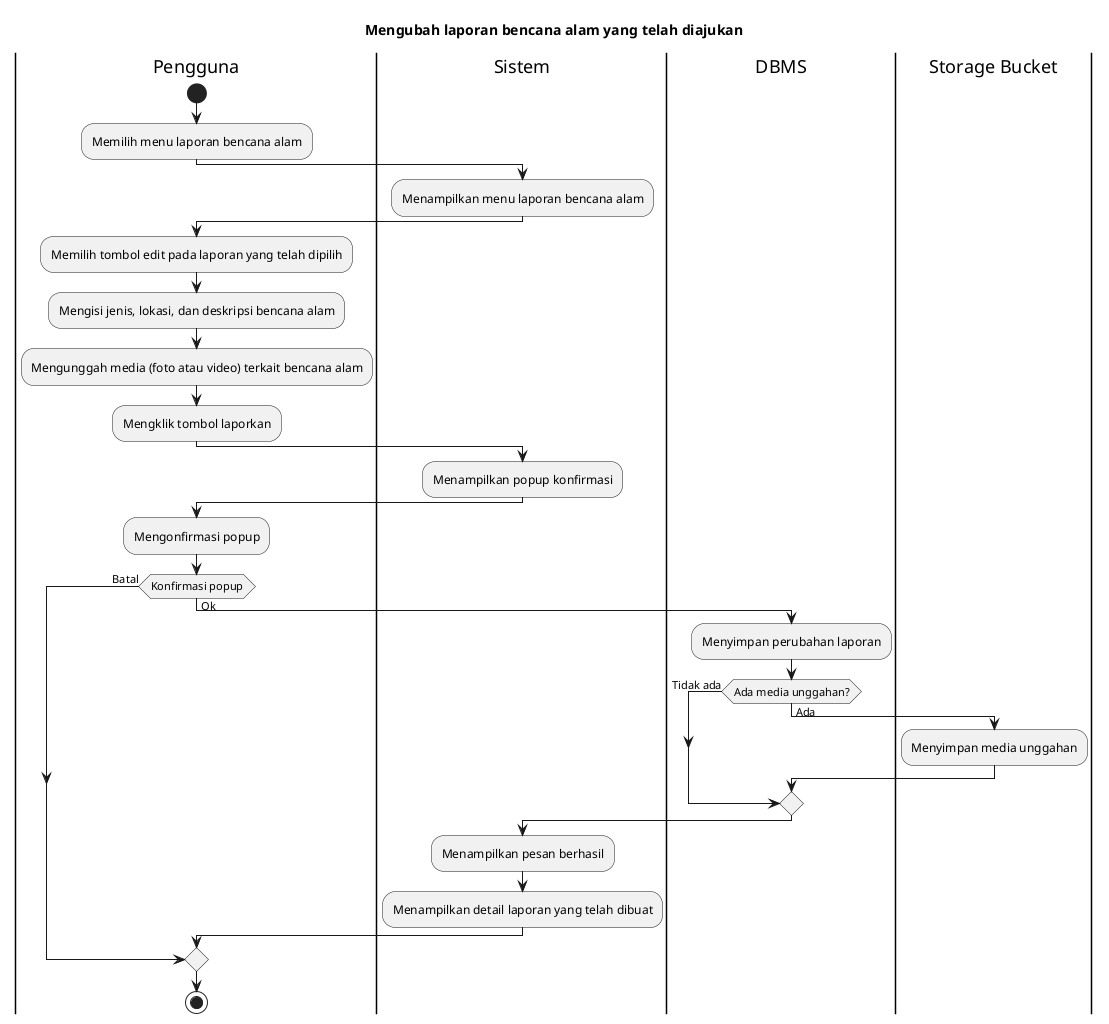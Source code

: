 @startuml UC-MAP-018 - Mengubah laporan bencana alam yang telah diajukan

title Mengubah laporan bencana alam yang telah diajukan

|Pengguna|
start
:Memilih menu laporan bencana alam;

|Sistem|
:Menampilkan menu laporan bencana alam;

|Pengguna|
:Memilih tombol edit pada laporan yang telah dipilih;
:Mengisi jenis, lokasi, dan deskripsi bencana alam;
:Mengunggah media (foto atau video) terkait bencana alam;
:Mengklik tombol laporkan;

|Sistem|
:Menampilkan popup konfirmasi;

|Pengguna|
:Mengonfirmasi popup;

if (Konfirmasi popup) then (Batal)
else (Ok)
  |DBMS|
  :Menyimpan perubahan laporan;

  if (Ada media unggahan?) then (Tidak ada)
  else (Ada)
    |Storage Bucket|
    :Menyimpan media unggahan;
  endif

  |Sistem|
  :Menampilkan pesan berhasil;
  :Menampilkan detail laporan yang telah dibuat;
endif

|Pengguna|
stop

@enduml